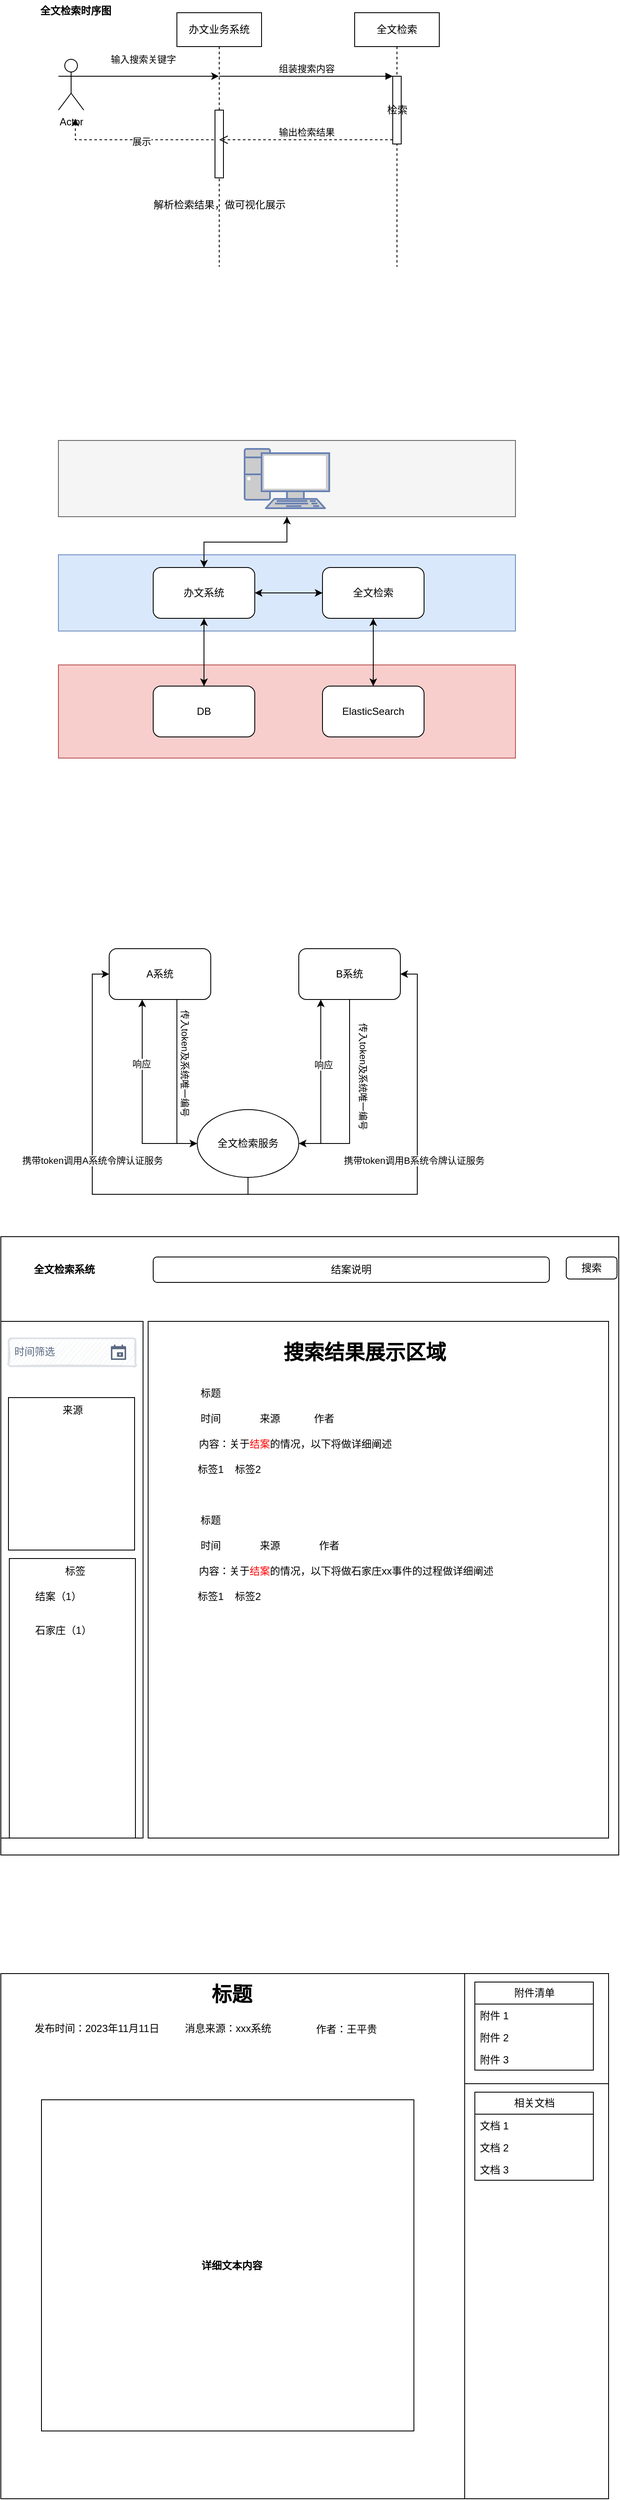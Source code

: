 <mxfile version="22.1.0" type="github">
  <diagram name="第 1 页" id="LdHHr-EjlGBkQb0S6M5a">
    <mxGraphModel dx="1434" dy="841" grid="1" gridSize="10" guides="1" tooltips="1" connect="1" arrows="1" fold="1" page="1" pageScale="1" pageWidth="827" pageHeight="1169" math="0" shadow="0">
      <root>
        <mxCell id="0" />
        <mxCell id="1" parent="0" />
        <mxCell id="sIEmG1q061Rkc91FM-IE-13" style="edgeStyle=orthogonalEdgeStyle;rounded=0;orthogonalLoop=1;jettySize=auto;html=1;" parent="1" edge="1">
          <mxGeometry relative="1" as="geometry">
            <mxPoint x="160" y="360" as="sourcePoint" />
            <mxPoint x="319.5" y="360" as="targetPoint" />
            <Array as="points">
              <mxPoint x="270" y="360" />
              <mxPoint x="270" y="360" />
            </Array>
          </mxGeometry>
        </mxCell>
        <mxCell id="sIEmG1q061Rkc91FM-IE-14" value="输入搜索关键字&lt;br&gt;" style="edgeLabel;html=1;align=center;verticalAlign=middle;resizable=0;points=[];" parent="sIEmG1q061Rkc91FM-IE-13" vertex="1" connectable="0">
          <mxGeometry x="-0.122" y="-1" relative="1" as="geometry">
            <mxPoint y="-21" as="offset" />
          </mxGeometry>
        </mxCell>
        <mxCell id="sIEmG1q061Rkc91FM-IE-1" value="Actor" style="shape=umlActor;verticalLabelPosition=bottom;verticalAlign=top;html=1;outlineConnect=0;" parent="1" vertex="1">
          <mxGeometry x="130" y="340" width="30" height="60" as="geometry" />
        </mxCell>
        <mxCell id="sIEmG1q061Rkc91FM-IE-16" style="edgeStyle=elbowEdgeStyle;rounded=0;orthogonalLoop=1;jettySize=auto;html=1;elbow=vertical;curved=0;dashed=1;" parent="1" source="sIEmG1q061Rkc91FM-IE-5" edge="1">
          <mxGeometry relative="1" as="geometry">
            <mxPoint x="150" y="410" as="targetPoint" />
            <Array as="points">
              <mxPoint x="260" y="435" />
            </Array>
          </mxGeometry>
        </mxCell>
        <mxCell id="sIEmG1q061Rkc91FM-IE-19" value="展示" style="edgeLabel;html=1;align=center;verticalAlign=middle;resizable=0;points=[];" parent="sIEmG1q061Rkc91FM-IE-16" vertex="1" connectable="0">
          <mxGeometry x="-0.049" y="2" relative="1" as="geometry">
            <mxPoint x="1" as="offset" />
          </mxGeometry>
        </mxCell>
        <mxCell id="sIEmG1q061Rkc91FM-IE-5" value="办文业务系统" style="shape=umlLifeline;perimeter=lifelinePerimeter;whiteSpace=wrap;html=1;container=1;dropTarget=0;collapsible=0;recursiveResize=0;outlineConnect=0;portConstraint=eastwest;newEdgeStyle={&quot;edgeStyle&quot;:&quot;elbowEdgeStyle&quot;,&quot;elbow&quot;:&quot;vertical&quot;,&quot;curved&quot;:0,&quot;rounded&quot;:0};" parent="1" vertex="1">
          <mxGeometry x="270" y="285" width="100" height="300" as="geometry" />
        </mxCell>
        <mxCell id="sIEmG1q061Rkc91FM-IE-18" value="&lt;br&gt;&lt;br&gt;&lt;br&gt;&lt;br&gt;&lt;br&gt;&lt;br&gt;&lt;br&gt;&lt;br&gt;&lt;br&gt;&lt;br&gt;解析检索结果，做可视化展示" style="html=1;points=[];perimeter=orthogonalPerimeter;outlineConnect=0;targetShapes=umlLifeline;portConstraint=eastwest;newEdgeStyle={&quot;edgeStyle&quot;:&quot;elbowEdgeStyle&quot;,&quot;elbow&quot;:&quot;vertical&quot;,&quot;curved&quot;:0,&quot;rounded&quot;:0};" parent="sIEmG1q061Rkc91FM-IE-5" vertex="1">
          <mxGeometry x="45" y="115" width="10" height="80" as="geometry" />
        </mxCell>
        <mxCell id="sIEmG1q061Rkc91FM-IE-6" value="全文检索" style="shape=umlLifeline;perimeter=lifelinePerimeter;whiteSpace=wrap;html=1;container=1;dropTarget=0;collapsible=0;recursiveResize=0;outlineConnect=0;portConstraint=eastwest;newEdgeStyle={&quot;edgeStyle&quot;:&quot;elbowEdgeStyle&quot;,&quot;elbow&quot;:&quot;vertical&quot;,&quot;curved&quot;:0,&quot;rounded&quot;:0};" parent="1" vertex="1">
          <mxGeometry x="480" y="285" width="100" height="300" as="geometry" />
        </mxCell>
        <mxCell id="sIEmG1q061Rkc91FM-IE-10" value="检索" style="html=1;points=[];perimeter=orthogonalPerimeter;outlineConnect=0;targetShapes=umlLifeline;portConstraint=eastwest;newEdgeStyle={&quot;edgeStyle&quot;:&quot;elbowEdgeStyle&quot;,&quot;elbow&quot;:&quot;vertical&quot;,&quot;curved&quot;:0,&quot;rounded&quot;:0};" parent="sIEmG1q061Rkc91FM-IE-6" vertex="1">
          <mxGeometry x="45" y="75" width="10" height="80" as="geometry" />
        </mxCell>
        <mxCell id="sIEmG1q061Rkc91FM-IE-11" value="组装搜索内容&lt;br&gt;" style="html=1;verticalAlign=bottom;endArrow=block;edgeStyle=elbowEdgeStyle;elbow=vertical;curved=0;rounded=0;" parent="1" target="sIEmG1q061Rkc91FM-IE-10" edge="1">
          <mxGeometry relative="1" as="geometry">
            <mxPoint x="320" y="360" as="sourcePoint" />
          </mxGeometry>
        </mxCell>
        <mxCell id="sIEmG1q061Rkc91FM-IE-12" value="输出检索结果" style="html=1;verticalAlign=bottom;endArrow=open;dashed=1;endSize=8;edgeStyle=elbowEdgeStyle;elbow=vertical;curved=0;rounded=0;" parent="1" source="sIEmG1q061Rkc91FM-IE-10" edge="1">
          <mxGeometry relative="1" as="geometry">
            <mxPoint x="320" y="435" as="targetPoint" />
          </mxGeometry>
        </mxCell>
        <mxCell id="sIEmG1q061Rkc91FM-IE-20" value="全文检索时序图" style="text;align=center;fontStyle=1;verticalAlign=middle;spacingLeft=3;spacingRight=3;strokeColor=none;rotatable=0;points=[[0,0.5],[1,0.5]];portConstraint=eastwest;html=1;" parent="1" vertex="1">
          <mxGeometry x="110" y="270" width="80" height="26" as="geometry" />
        </mxCell>
        <mxCell id="sIEmG1q061Rkc91FM-IE-22" value="" style="rounded=0;whiteSpace=wrap;html=1;fillColor=#f5f5f5;strokeColor=#666666;fontColor=#333333;" parent="1" vertex="1">
          <mxGeometry x="130" y="790" width="540" height="90" as="geometry" />
        </mxCell>
        <mxCell id="sIEmG1q061Rkc91FM-IE-25" value="" style="fontColor=#0066CC;verticalAlign=top;verticalLabelPosition=bottom;labelPosition=center;align=center;html=1;outlineConnect=0;fillColor=#CCCCCC;strokeColor=#6881B3;gradientColor=none;gradientDirection=north;strokeWidth=2;shape=mxgraph.networks.pc;" parent="1" vertex="1">
          <mxGeometry x="350" y="800" width="100" height="70" as="geometry" />
        </mxCell>
        <mxCell id="sIEmG1q061Rkc91FM-IE-26" value="" style="rounded=0;whiteSpace=wrap;html=1;fillColor=#dae8fc;strokeColor=#6c8ebf;" parent="1" vertex="1">
          <mxGeometry x="130" y="925" width="540" height="90" as="geometry" />
        </mxCell>
        <mxCell id="sIEmG1q061Rkc91FM-IE-38" style="edgeStyle=orthogonalEdgeStyle;rounded=0;orthogonalLoop=1;jettySize=auto;html=1;entryX=0;entryY=0.5;entryDx=0;entryDy=0;" parent="1" source="sIEmG1q061Rkc91FM-IE-27" target="sIEmG1q061Rkc91FM-IE-28" edge="1">
          <mxGeometry relative="1" as="geometry" />
        </mxCell>
        <mxCell id="TpiHtZoOnFScd-ey19ek-1" style="edgeStyle=orthogonalEdgeStyle;rounded=0;orthogonalLoop=1;jettySize=auto;html=1;entryX=0.5;entryY=1;entryDx=0;entryDy=0;" edge="1" parent="1" source="sIEmG1q061Rkc91FM-IE-27" target="sIEmG1q061Rkc91FM-IE-22">
          <mxGeometry relative="1" as="geometry" />
        </mxCell>
        <mxCell id="sIEmG1q061Rkc91FM-IE-27" value="办文系统" style="rounded=1;whiteSpace=wrap;html=1;" parent="1" vertex="1">
          <mxGeometry x="242" y="940" width="120" height="60" as="geometry" />
        </mxCell>
        <mxCell id="sIEmG1q061Rkc91FM-IE-39" style="edgeStyle=orthogonalEdgeStyle;rounded=0;orthogonalLoop=1;jettySize=auto;html=1;entryX=1;entryY=0.5;entryDx=0;entryDy=0;" parent="1" source="sIEmG1q061Rkc91FM-IE-28" target="sIEmG1q061Rkc91FM-IE-27" edge="1">
          <mxGeometry relative="1" as="geometry" />
        </mxCell>
        <mxCell id="sIEmG1q061Rkc91FM-IE-28" value="全文检索" style="rounded=1;whiteSpace=wrap;html=1;" parent="1" vertex="1">
          <mxGeometry x="442" y="940" width="120" height="60" as="geometry" />
        </mxCell>
        <mxCell id="sIEmG1q061Rkc91FM-IE-29" value="" style="rounded=0;whiteSpace=wrap;html=1;fillColor=#f8cecc;strokeColor=#b85450;" parent="1" vertex="1">
          <mxGeometry x="130" y="1055" width="540" height="110" as="geometry" />
        </mxCell>
        <mxCell id="sIEmG1q061Rkc91FM-IE-43" style="edgeStyle=orthogonalEdgeStyle;rounded=0;orthogonalLoop=1;jettySize=auto;html=1;" parent="1" source="sIEmG1q061Rkc91FM-IE-30" edge="1">
          <mxGeometry relative="1" as="geometry">
            <mxPoint x="302" y="1000" as="targetPoint" />
          </mxGeometry>
        </mxCell>
        <mxCell id="sIEmG1q061Rkc91FM-IE-30" value="DB" style="rounded=1;whiteSpace=wrap;html=1;" parent="1" vertex="1">
          <mxGeometry x="242" y="1080" width="120" height="60" as="geometry" />
        </mxCell>
        <mxCell id="sIEmG1q061Rkc91FM-IE-42" style="edgeStyle=orthogonalEdgeStyle;rounded=0;orthogonalLoop=1;jettySize=auto;html=1;" parent="1" source="sIEmG1q061Rkc91FM-IE-31" target="sIEmG1q061Rkc91FM-IE-28" edge="1">
          <mxGeometry relative="1" as="geometry" />
        </mxCell>
        <mxCell id="sIEmG1q061Rkc91FM-IE-31" value="ElasticSearch" style="rounded=1;whiteSpace=wrap;html=1;" parent="1" vertex="1">
          <mxGeometry x="442" y="1080" width="120" height="60" as="geometry" />
        </mxCell>
        <mxCell id="sIEmG1q061Rkc91FM-IE-41" style="edgeStyle=orthogonalEdgeStyle;rounded=0;orthogonalLoop=1;jettySize=auto;html=1;" parent="1" source="sIEmG1q061Rkc91FM-IE-28" target="sIEmG1q061Rkc91FM-IE-31" edge="1">
          <mxGeometry relative="1" as="geometry" />
        </mxCell>
        <mxCell id="sIEmG1q061Rkc91FM-IE-40" style="edgeStyle=orthogonalEdgeStyle;rounded=0;orthogonalLoop=1;jettySize=auto;html=1;" parent="1" source="sIEmG1q061Rkc91FM-IE-27" target="sIEmG1q061Rkc91FM-IE-30" edge="1">
          <mxGeometry relative="1" as="geometry" />
        </mxCell>
        <mxCell id="sIEmG1q061Rkc91FM-IE-33" style="edgeStyle=orthogonalEdgeStyle;rounded=0;orthogonalLoop=1;jettySize=auto;html=1;" parent="1" source="sIEmG1q061Rkc91FM-IE-22" target="sIEmG1q061Rkc91FM-IE-27" edge="1">
          <mxGeometry relative="1" as="geometry" />
        </mxCell>
        <mxCell id="TpiHtZoOnFScd-ey19ek-7" style="edgeStyle=orthogonalEdgeStyle;rounded=0;orthogonalLoop=1;jettySize=auto;html=1;" edge="1" parent="1" source="TpiHtZoOnFScd-ey19ek-2" target="TpiHtZoOnFScd-ey19ek-6">
          <mxGeometry relative="1" as="geometry">
            <Array as="points">
              <mxPoint x="270" y="1620" />
            </Array>
          </mxGeometry>
        </mxCell>
        <mxCell id="TpiHtZoOnFScd-ey19ek-9" value="传入token及系统唯一编号" style="edgeLabel;html=1;align=center;verticalAlign=middle;resizable=0;points=[];rotation=90;" vertex="1" connectable="0" parent="TpiHtZoOnFScd-ey19ek-7">
          <mxGeometry x="-0.234" y="-2" relative="1" as="geometry">
            <mxPoint x="12" as="offset" />
          </mxGeometry>
        </mxCell>
        <mxCell id="TpiHtZoOnFScd-ey19ek-2" value="A系统&lt;br&gt;" style="rounded=1;whiteSpace=wrap;html=1;" vertex="1" parent="1">
          <mxGeometry x="190" y="1390" width="120" height="60" as="geometry" />
        </mxCell>
        <mxCell id="TpiHtZoOnFScd-ey19ek-8" style="edgeStyle=orthogonalEdgeStyle;rounded=0;orthogonalLoop=1;jettySize=auto;html=1;entryX=1;entryY=0.5;entryDx=0;entryDy=0;" edge="1" parent="1" source="TpiHtZoOnFScd-ey19ek-4" target="TpiHtZoOnFScd-ey19ek-6">
          <mxGeometry relative="1" as="geometry" />
        </mxCell>
        <mxCell id="TpiHtZoOnFScd-ey19ek-16" value="传入token及系统唯一编号" style="edgeLabel;html=1;align=center;verticalAlign=middle;resizable=0;points=[];rotation=90;" vertex="1" connectable="0" parent="TpiHtZoOnFScd-ey19ek-8">
          <mxGeometry x="-0.226" y="1" relative="1" as="geometry">
            <mxPoint x="15" y="1" as="offset" />
          </mxGeometry>
        </mxCell>
        <mxCell id="TpiHtZoOnFScd-ey19ek-4" value="B系统" style="rounded=1;whiteSpace=wrap;html=1;" vertex="1" parent="1">
          <mxGeometry x="414" y="1390" width="120" height="60" as="geometry" />
        </mxCell>
        <mxCell id="TpiHtZoOnFScd-ey19ek-10" style="edgeStyle=orthogonalEdgeStyle;rounded=0;orthogonalLoop=1;jettySize=auto;html=1;entryX=0;entryY=0.5;entryDx=0;entryDy=0;" edge="1" parent="1" source="TpiHtZoOnFScd-ey19ek-6" target="TpiHtZoOnFScd-ey19ek-2">
          <mxGeometry relative="1" as="geometry">
            <Array as="points">
              <mxPoint x="354" y="1680" />
              <mxPoint x="170" y="1680" />
              <mxPoint x="170" y="1420" />
            </Array>
          </mxGeometry>
        </mxCell>
        <mxCell id="TpiHtZoOnFScd-ey19ek-11" value="携带token调用A系统令牌认证服务&lt;br&gt;" style="edgeLabel;html=1;align=center;verticalAlign=middle;resizable=0;points=[];" vertex="1" connectable="0" parent="TpiHtZoOnFScd-ey19ek-10">
          <mxGeometry x="-0.322" y="1" relative="1" as="geometry">
            <mxPoint x="-40" y="-41" as="offset" />
          </mxGeometry>
        </mxCell>
        <mxCell id="TpiHtZoOnFScd-ey19ek-12" style="edgeStyle=orthogonalEdgeStyle;rounded=0;orthogonalLoop=1;jettySize=auto;html=1;entryX=0.5;entryY=1;entryDx=0;entryDy=0;" edge="1" parent="1">
          <mxGeometry relative="1" as="geometry">
            <mxPoint x="273" y="1620" as="sourcePoint" />
            <mxPoint x="229" y="1450" as="targetPoint" />
            <Array as="points">
              <mxPoint x="229" y="1620" />
            </Array>
          </mxGeometry>
        </mxCell>
        <mxCell id="TpiHtZoOnFScd-ey19ek-18" value="响应" style="edgeLabel;html=1;align=center;verticalAlign=middle;resizable=0;points=[];" vertex="1" connectable="0" parent="TpiHtZoOnFScd-ey19ek-12">
          <mxGeometry x="0.29" y="1" relative="1" as="geometry">
            <mxPoint as="offset" />
          </mxGeometry>
        </mxCell>
        <mxCell id="TpiHtZoOnFScd-ey19ek-13" style="edgeStyle=orthogonalEdgeStyle;rounded=0;orthogonalLoop=1;jettySize=auto;html=1;entryX=1;entryY=0.5;entryDx=0;entryDy=0;" edge="1" parent="1" source="TpiHtZoOnFScd-ey19ek-6" target="TpiHtZoOnFScd-ey19ek-4">
          <mxGeometry relative="1" as="geometry">
            <Array as="points">
              <mxPoint x="354" y="1680" />
              <mxPoint x="554" y="1680" />
              <mxPoint x="554" y="1420" />
            </Array>
          </mxGeometry>
        </mxCell>
        <mxCell id="TpiHtZoOnFScd-ey19ek-14" value="携带token调用B系统令牌认证服务" style="edgeLabel;html=1;align=center;verticalAlign=middle;resizable=0;points=[];" vertex="1" connectable="0" parent="TpiHtZoOnFScd-ey19ek-13">
          <mxGeometry x="0.096" y="2" relative="1" as="geometry">
            <mxPoint x="-2" y="14" as="offset" />
          </mxGeometry>
        </mxCell>
        <mxCell id="TpiHtZoOnFScd-ey19ek-15" style="edgeStyle=orthogonalEdgeStyle;rounded=0;orthogonalLoop=1;jettySize=auto;html=1;" edge="1" parent="1" source="TpiHtZoOnFScd-ey19ek-6" target="TpiHtZoOnFScd-ey19ek-4">
          <mxGeometry relative="1" as="geometry">
            <Array as="points">
              <mxPoint x="440" y="1620" />
            </Array>
          </mxGeometry>
        </mxCell>
        <mxCell id="TpiHtZoOnFScd-ey19ek-17" value="响应" style="edgeLabel;html=1;align=center;verticalAlign=middle;resizable=0;points=[];" vertex="1" connectable="0" parent="TpiHtZoOnFScd-ey19ek-15">
          <mxGeometry x="0.214" y="-3" relative="1" as="geometry">
            <mxPoint as="offset" />
          </mxGeometry>
        </mxCell>
        <mxCell id="TpiHtZoOnFScd-ey19ek-6" value="全文检索服务" style="ellipse;whiteSpace=wrap;html=1;" vertex="1" parent="1">
          <mxGeometry x="294" y="1580" width="120" height="80" as="geometry" />
        </mxCell>
        <mxCell id="TpiHtZoOnFScd-ey19ek-19" value="" style="whiteSpace=wrap;html=1;aspect=fixed;" vertex="1" parent="1">
          <mxGeometry x="62" y="1730" width="730" height="730" as="geometry" />
        </mxCell>
        <mxCell id="TpiHtZoOnFScd-ey19ek-20" value="" style="rounded=0;whiteSpace=wrap;html=1;" vertex="1" parent="1">
          <mxGeometry x="62" y="1830" width="168" height="610" as="geometry" />
        </mxCell>
        <mxCell id="TpiHtZoOnFScd-ey19ek-22" value="" style="rounded=0;whiteSpace=wrap;html=1;" vertex="1" parent="1">
          <mxGeometry x="236" y="1830" width="544" height="610" as="geometry" />
        </mxCell>
        <mxCell id="TpiHtZoOnFScd-ey19ek-23" value="结案说明" style="rounded=1;whiteSpace=wrap;html=1;" vertex="1" parent="1">
          <mxGeometry x="242" y="1754" width="468" height="30" as="geometry" />
        </mxCell>
        <mxCell id="TpiHtZoOnFScd-ey19ek-24" value="搜索" style="rounded=1;whiteSpace=wrap;html=1;" vertex="1" parent="1">
          <mxGeometry x="730" y="1754" width="60" height="26" as="geometry" />
        </mxCell>
        <mxCell id="TpiHtZoOnFScd-ey19ek-27" value="时间筛选" style="rounded=1;arcSize=9;fillColor=#F7F8F9;align=left;spacingLeft=5;strokeColor=#DEE1E6;html=1;strokeWidth=2;fontColor=#596780;fontSize=12;sketch=1;hachureGap=4;pointerEvents=0;fontFamily=Architects Daughter;fontSource=https%3A%2F%2Ffonts.googleapis.com%2Fcss%3Ffamily%3DArchitects%2BDaughter;" vertex="1" parent="1">
          <mxGeometry x="71" y="1850" width="150" height="33" as="geometry" />
        </mxCell>
        <mxCell id="TpiHtZoOnFScd-ey19ek-28" value="" style="shape=mxgraph.gmdl.calendar;fillColor=#5A6881;strokeColor=none;sketch=0;hachureGap=4;pointerEvents=0;fontFamily=Architects Daughter;fontSource=https%3A%2F%2Ffonts.googleapis.com%2Fcss%3Ffamily%3DArchitects%2BDaughter;fontSize=20;" vertex="1" parent="TpiHtZoOnFScd-ey19ek-27">
          <mxGeometry x="1" y="0.5" width="18" height="18" relative="1" as="geometry">
            <mxPoint x="-29" y="-9" as="offset" />
          </mxGeometry>
        </mxCell>
        <mxCell id="TpiHtZoOnFScd-ey19ek-29" value="全文检索系统" style="text;html=1;strokeColor=none;fillColor=none;align=center;verticalAlign=middle;whiteSpace=wrap;rounded=0;fontStyle=1" vertex="1" parent="1">
          <mxGeometry x="62" y="1741" width="150" height="56" as="geometry" />
        </mxCell>
        <mxCell id="TpiHtZoOnFScd-ey19ek-30" value="" style="rounded=0;whiteSpace=wrap;html=1;" vertex="1" parent="1">
          <mxGeometry x="71" y="1920" width="149" height="180" as="geometry" />
        </mxCell>
        <mxCell id="TpiHtZoOnFScd-ey19ek-31" value="来源" style="text;html=1;strokeColor=none;fillColor=none;align=center;verticalAlign=middle;whiteSpace=wrap;rounded=0;" vertex="1" parent="1">
          <mxGeometry x="116.5" y="1920" width="60" height="30" as="geometry" />
        </mxCell>
        <mxCell id="TpiHtZoOnFScd-ey19ek-32" value="" style="rounded=0;whiteSpace=wrap;html=1;" vertex="1" parent="1">
          <mxGeometry x="72" y="2110" width="149" height="330" as="geometry" />
        </mxCell>
        <mxCell id="TpiHtZoOnFScd-ey19ek-33" value="标签" style="text;html=1;strokeColor=none;fillColor=none;align=center;verticalAlign=middle;whiteSpace=wrap;rounded=0;" vertex="1" parent="1">
          <mxGeometry x="120" y="2110" width="60" height="30" as="geometry" />
        </mxCell>
        <mxCell id="TpiHtZoOnFScd-ey19ek-55" value="&lt;h1 style=&quot;border-color: var(--border-color); text-align: left;&quot;&gt;搜索结果展示区域&lt;/h1&gt;" style="text;html=1;strokeColor=none;fillColor=none;align=center;verticalAlign=middle;whiteSpace=wrap;rounded=0;" vertex="1" parent="1">
          <mxGeometry x="362" y="1846.5" width="260" height="40" as="geometry" />
        </mxCell>
        <mxCell id="TpiHtZoOnFScd-ey19ek-56" value="标题" style="text;html=1;strokeColor=none;fillColor=none;align=center;verticalAlign=middle;whiteSpace=wrap;rounded=0;" vertex="1" parent="1">
          <mxGeometry x="250" y="1900" width="120" height="30" as="geometry" />
        </mxCell>
        <mxCell id="TpiHtZoOnFScd-ey19ek-57" value="时间" style="text;html=1;strokeColor=none;fillColor=none;align=center;verticalAlign=middle;whiteSpace=wrap;rounded=0;" vertex="1" parent="1">
          <mxGeometry x="250" y="1930" width="120" height="30" as="geometry" />
        </mxCell>
        <mxCell id="TpiHtZoOnFScd-ey19ek-58" value="来源" style="text;html=1;strokeColor=none;fillColor=none;align=center;verticalAlign=middle;whiteSpace=wrap;rounded=0;" vertex="1" parent="1">
          <mxGeometry x="320" y="1930" width="120" height="30" as="geometry" />
        </mxCell>
        <mxCell id="TpiHtZoOnFScd-ey19ek-59" value="内容：关于&lt;font color=&quot;#ff0000&quot;&gt;结案&lt;/font&gt;的情况，以下将做详细阐述" style="text;html=1;strokeColor=none;fillColor=none;align=center;verticalAlign=middle;whiteSpace=wrap;rounded=0;" vertex="1" parent="1">
          <mxGeometry x="250" y="1960" width="320" height="30" as="geometry" />
        </mxCell>
        <mxCell id="TpiHtZoOnFScd-ey19ek-60" value="标签1" style="text;html=1;strokeColor=none;fillColor=none;align=center;verticalAlign=middle;whiteSpace=wrap;rounded=0;" vertex="1" parent="1">
          <mxGeometry x="280" y="1990" width="60" height="30" as="geometry" />
        </mxCell>
        <mxCell id="TpiHtZoOnFScd-ey19ek-61" value="标签2" style="text;html=1;strokeColor=none;fillColor=none;align=center;verticalAlign=middle;whiteSpace=wrap;rounded=0;" vertex="1" parent="1">
          <mxGeometry x="324" y="1990" width="60" height="30" as="geometry" />
        </mxCell>
        <mxCell id="TpiHtZoOnFScd-ey19ek-62" value="标题" style="text;html=1;strokeColor=none;fillColor=none;align=center;verticalAlign=middle;whiteSpace=wrap;rounded=0;" vertex="1" parent="1">
          <mxGeometry x="250" y="2050" width="120" height="30" as="geometry" />
        </mxCell>
        <mxCell id="TpiHtZoOnFScd-ey19ek-63" value="时间" style="text;html=1;strokeColor=none;fillColor=none;align=center;verticalAlign=middle;whiteSpace=wrap;rounded=0;" vertex="1" parent="1">
          <mxGeometry x="250" y="2080" width="120" height="30" as="geometry" />
        </mxCell>
        <mxCell id="TpiHtZoOnFScd-ey19ek-64" value="来源" style="text;html=1;strokeColor=none;fillColor=none;align=center;verticalAlign=middle;whiteSpace=wrap;rounded=0;" vertex="1" parent="1">
          <mxGeometry x="320" y="2080" width="120" height="30" as="geometry" />
        </mxCell>
        <mxCell id="TpiHtZoOnFScd-ey19ek-65" value="内容：关于&lt;font color=&quot;#ff0000&quot;&gt;结案&lt;/font&gt;的情况，以下将做石家庄xx事件的过程做详细阐述" style="text;html=1;strokeColor=none;fillColor=none;align=center;verticalAlign=middle;whiteSpace=wrap;rounded=0;" vertex="1" parent="1">
          <mxGeometry x="250" y="2110" width="440" height="30" as="geometry" />
        </mxCell>
        <mxCell id="TpiHtZoOnFScd-ey19ek-66" value="标签1" style="text;html=1;strokeColor=none;fillColor=none;align=center;verticalAlign=middle;whiteSpace=wrap;rounded=0;" vertex="1" parent="1">
          <mxGeometry x="280" y="2140" width="60" height="30" as="geometry" />
        </mxCell>
        <mxCell id="TpiHtZoOnFScd-ey19ek-67" value="标签2" style="text;html=1;strokeColor=none;fillColor=none;align=center;verticalAlign=middle;whiteSpace=wrap;rounded=0;" vertex="1" parent="1">
          <mxGeometry x="324" y="2140" width="60" height="30" as="geometry" />
        </mxCell>
        <mxCell id="TpiHtZoOnFScd-ey19ek-68" value="作者" style="text;html=1;strokeColor=none;fillColor=none;align=center;verticalAlign=middle;whiteSpace=wrap;rounded=0;" vertex="1" parent="1">
          <mxGeometry x="390" y="2080" width="120" height="30" as="geometry" />
        </mxCell>
        <mxCell id="TpiHtZoOnFScd-ey19ek-69" value="作者" style="text;html=1;strokeColor=none;fillColor=none;align=center;verticalAlign=middle;whiteSpace=wrap;rounded=0;" vertex="1" parent="1">
          <mxGeometry x="384" y="1930" width="120" height="30" as="geometry" />
        </mxCell>
        <mxCell id="TpiHtZoOnFScd-ey19ek-70" value="" style="rounded=0;whiteSpace=wrap;html=1;" vertex="1" parent="1">
          <mxGeometry x="62" y="2600" width="718" height="620" as="geometry" />
        </mxCell>
        <mxCell id="TpiHtZoOnFScd-ey19ek-71" value="" style="rounded=0;whiteSpace=wrap;html=1;" vertex="1" parent="1">
          <mxGeometry x="62" y="2600" width="548" height="620" as="geometry" />
        </mxCell>
        <mxCell id="TpiHtZoOnFScd-ey19ek-72" value="" style="rounded=0;whiteSpace=wrap;html=1;" vertex="1" parent="1">
          <mxGeometry x="610" y="2600" width="170" height="130" as="geometry" />
        </mxCell>
        <mxCell id="TpiHtZoOnFScd-ey19ek-73" value="附件清单" style="swimlane;fontStyle=0;childLayout=stackLayout;horizontal=1;startSize=26;fillColor=none;horizontalStack=0;resizeParent=1;resizeParentMax=0;resizeLast=0;collapsible=1;marginBottom=0;html=1;" vertex="1" parent="1">
          <mxGeometry x="622" y="2610" width="140" height="104" as="geometry" />
        </mxCell>
        <mxCell id="TpiHtZoOnFScd-ey19ek-74" value="附件 1" style="text;strokeColor=none;fillColor=none;align=left;verticalAlign=top;spacingLeft=4;spacingRight=4;overflow=hidden;rotatable=0;points=[[0,0.5],[1,0.5]];portConstraint=eastwest;whiteSpace=wrap;html=1;" vertex="1" parent="TpiHtZoOnFScd-ey19ek-73">
          <mxGeometry y="26" width="140" height="26" as="geometry" />
        </mxCell>
        <mxCell id="TpiHtZoOnFScd-ey19ek-75" value="附件 2" style="text;strokeColor=none;fillColor=none;align=left;verticalAlign=top;spacingLeft=4;spacingRight=4;overflow=hidden;rotatable=0;points=[[0,0.5],[1,0.5]];portConstraint=eastwest;whiteSpace=wrap;html=1;" vertex="1" parent="TpiHtZoOnFScd-ey19ek-73">
          <mxGeometry y="52" width="140" height="26" as="geometry" />
        </mxCell>
        <mxCell id="TpiHtZoOnFScd-ey19ek-76" value="附件 3" style="text;strokeColor=none;fillColor=none;align=left;verticalAlign=top;spacingLeft=4;spacingRight=4;overflow=hidden;rotatable=0;points=[[0,0.5],[1,0.5]];portConstraint=eastwest;whiteSpace=wrap;html=1;" vertex="1" parent="TpiHtZoOnFScd-ey19ek-73">
          <mxGeometry y="78" width="140" height="26" as="geometry" />
        </mxCell>
        <mxCell id="TpiHtZoOnFScd-ey19ek-77" value="相关文档" style="swimlane;fontStyle=0;childLayout=stackLayout;horizontal=1;startSize=26;fillColor=none;horizontalStack=0;resizeParent=1;resizeParentMax=0;resizeLast=0;collapsible=1;marginBottom=0;html=1;" vertex="1" parent="1">
          <mxGeometry x="622" y="2740" width="140" height="104" as="geometry" />
        </mxCell>
        <mxCell id="TpiHtZoOnFScd-ey19ek-78" value="文档 1" style="text;strokeColor=none;fillColor=none;align=left;verticalAlign=top;spacingLeft=4;spacingRight=4;overflow=hidden;rotatable=0;points=[[0,0.5],[1,0.5]];portConstraint=eastwest;whiteSpace=wrap;html=1;" vertex="1" parent="TpiHtZoOnFScd-ey19ek-77">
          <mxGeometry y="26" width="140" height="26" as="geometry" />
        </mxCell>
        <mxCell id="TpiHtZoOnFScd-ey19ek-79" value="文档 2" style="text;strokeColor=none;fillColor=none;align=left;verticalAlign=top;spacingLeft=4;spacingRight=4;overflow=hidden;rotatable=0;points=[[0,0.5],[1,0.5]];portConstraint=eastwest;whiteSpace=wrap;html=1;" vertex="1" parent="TpiHtZoOnFScd-ey19ek-77">
          <mxGeometry y="52" width="140" height="26" as="geometry" />
        </mxCell>
        <mxCell id="TpiHtZoOnFScd-ey19ek-80" value="文档 3" style="text;strokeColor=none;fillColor=none;align=left;verticalAlign=top;spacingLeft=4;spacingRight=4;overflow=hidden;rotatable=0;points=[[0,0.5],[1,0.5]];portConstraint=eastwest;whiteSpace=wrap;html=1;" vertex="1" parent="TpiHtZoOnFScd-ey19ek-77">
          <mxGeometry y="78" width="140" height="26" as="geometry" />
        </mxCell>
        <mxCell id="TpiHtZoOnFScd-ey19ek-82" value="结案（1）" style="text;html=1;strokeColor=none;fillColor=none;align=center;verticalAlign=middle;whiteSpace=wrap;rounded=0;" vertex="1" parent="1">
          <mxGeometry x="100" y="2140" width="60" height="30" as="geometry" />
        </mxCell>
        <mxCell id="TpiHtZoOnFScd-ey19ek-83" value="石家庄（1）" style="text;html=1;strokeColor=none;fillColor=none;align=center;verticalAlign=middle;whiteSpace=wrap;rounded=0;" vertex="1" parent="1">
          <mxGeometry x="96" y="2180" width="80" height="30" as="geometry" />
        </mxCell>
        <mxCell id="TpiHtZoOnFScd-ey19ek-84" value="标题" style="text;html=1;strokeColor=none;fillColor=none;align=center;verticalAlign=middle;whiteSpace=wrap;rounded=0;fontStyle=1;fontSize=24;" vertex="1" parent="1">
          <mxGeometry x="210" y="2610" width="250" height="30" as="geometry" />
        </mxCell>
        <mxCell id="TpiHtZoOnFScd-ey19ek-85" value="发布时间：2023年11月11日" style="text;html=1;strokeColor=none;fillColor=none;align=center;verticalAlign=middle;whiteSpace=wrap;rounded=0;" vertex="1" parent="1">
          <mxGeometry x="81" y="2650" width="189" height="30" as="geometry" />
        </mxCell>
        <mxCell id="TpiHtZoOnFScd-ey19ek-86" value="消息来源：xxx系统" style="text;html=1;strokeColor=none;fillColor=none;align=center;verticalAlign=middle;whiteSpace=wrap;rounded=0;" vertex="1" parent="1">
          <mxGeometry x="236" y="2650" width="189" height="30" as="geometry" />
        </mxCell>
        <mxCell id="TpiHtZoOnFScd-ey19ek-87" value="作者：王平贵" style="text;html=1;strokeColor=none;fillColor=none;align=center;verticalAlign=middle;whiteSpace=wrap;rounded=0;" vertex="1" parent="1">
          <mxGeometry x="376" y="2651" width="189" height="30" as="geometry" />
        </mxCell>
        <mxCell id="TpiHtZoOnFScd-ey19ek-88" value="" style="rounded=0;whiteSpace=wrap;html=1;" vertex="1" parent="1">
          <mxGeometry x="110" y="2749" width="440" height="391" as="geometry" />
        </mxCell>
        <mxCell id="TpiHtZoOnFScd-ey19ek-89" value="详细文本内容" style="text;html=1;strokeColor=none;fillColor=none;align=center;verticalAlign=middle;whiteSpace=wrap;rounded=0;fontStyle=1" vertex="1" parent="1">
          <mxGeometry x="255" y="2929.5" width="160" height="30" as="geometry" />
        </mxCell>
      </root>
    </mxGraphModel>
  </diagram>
</mxfile>
